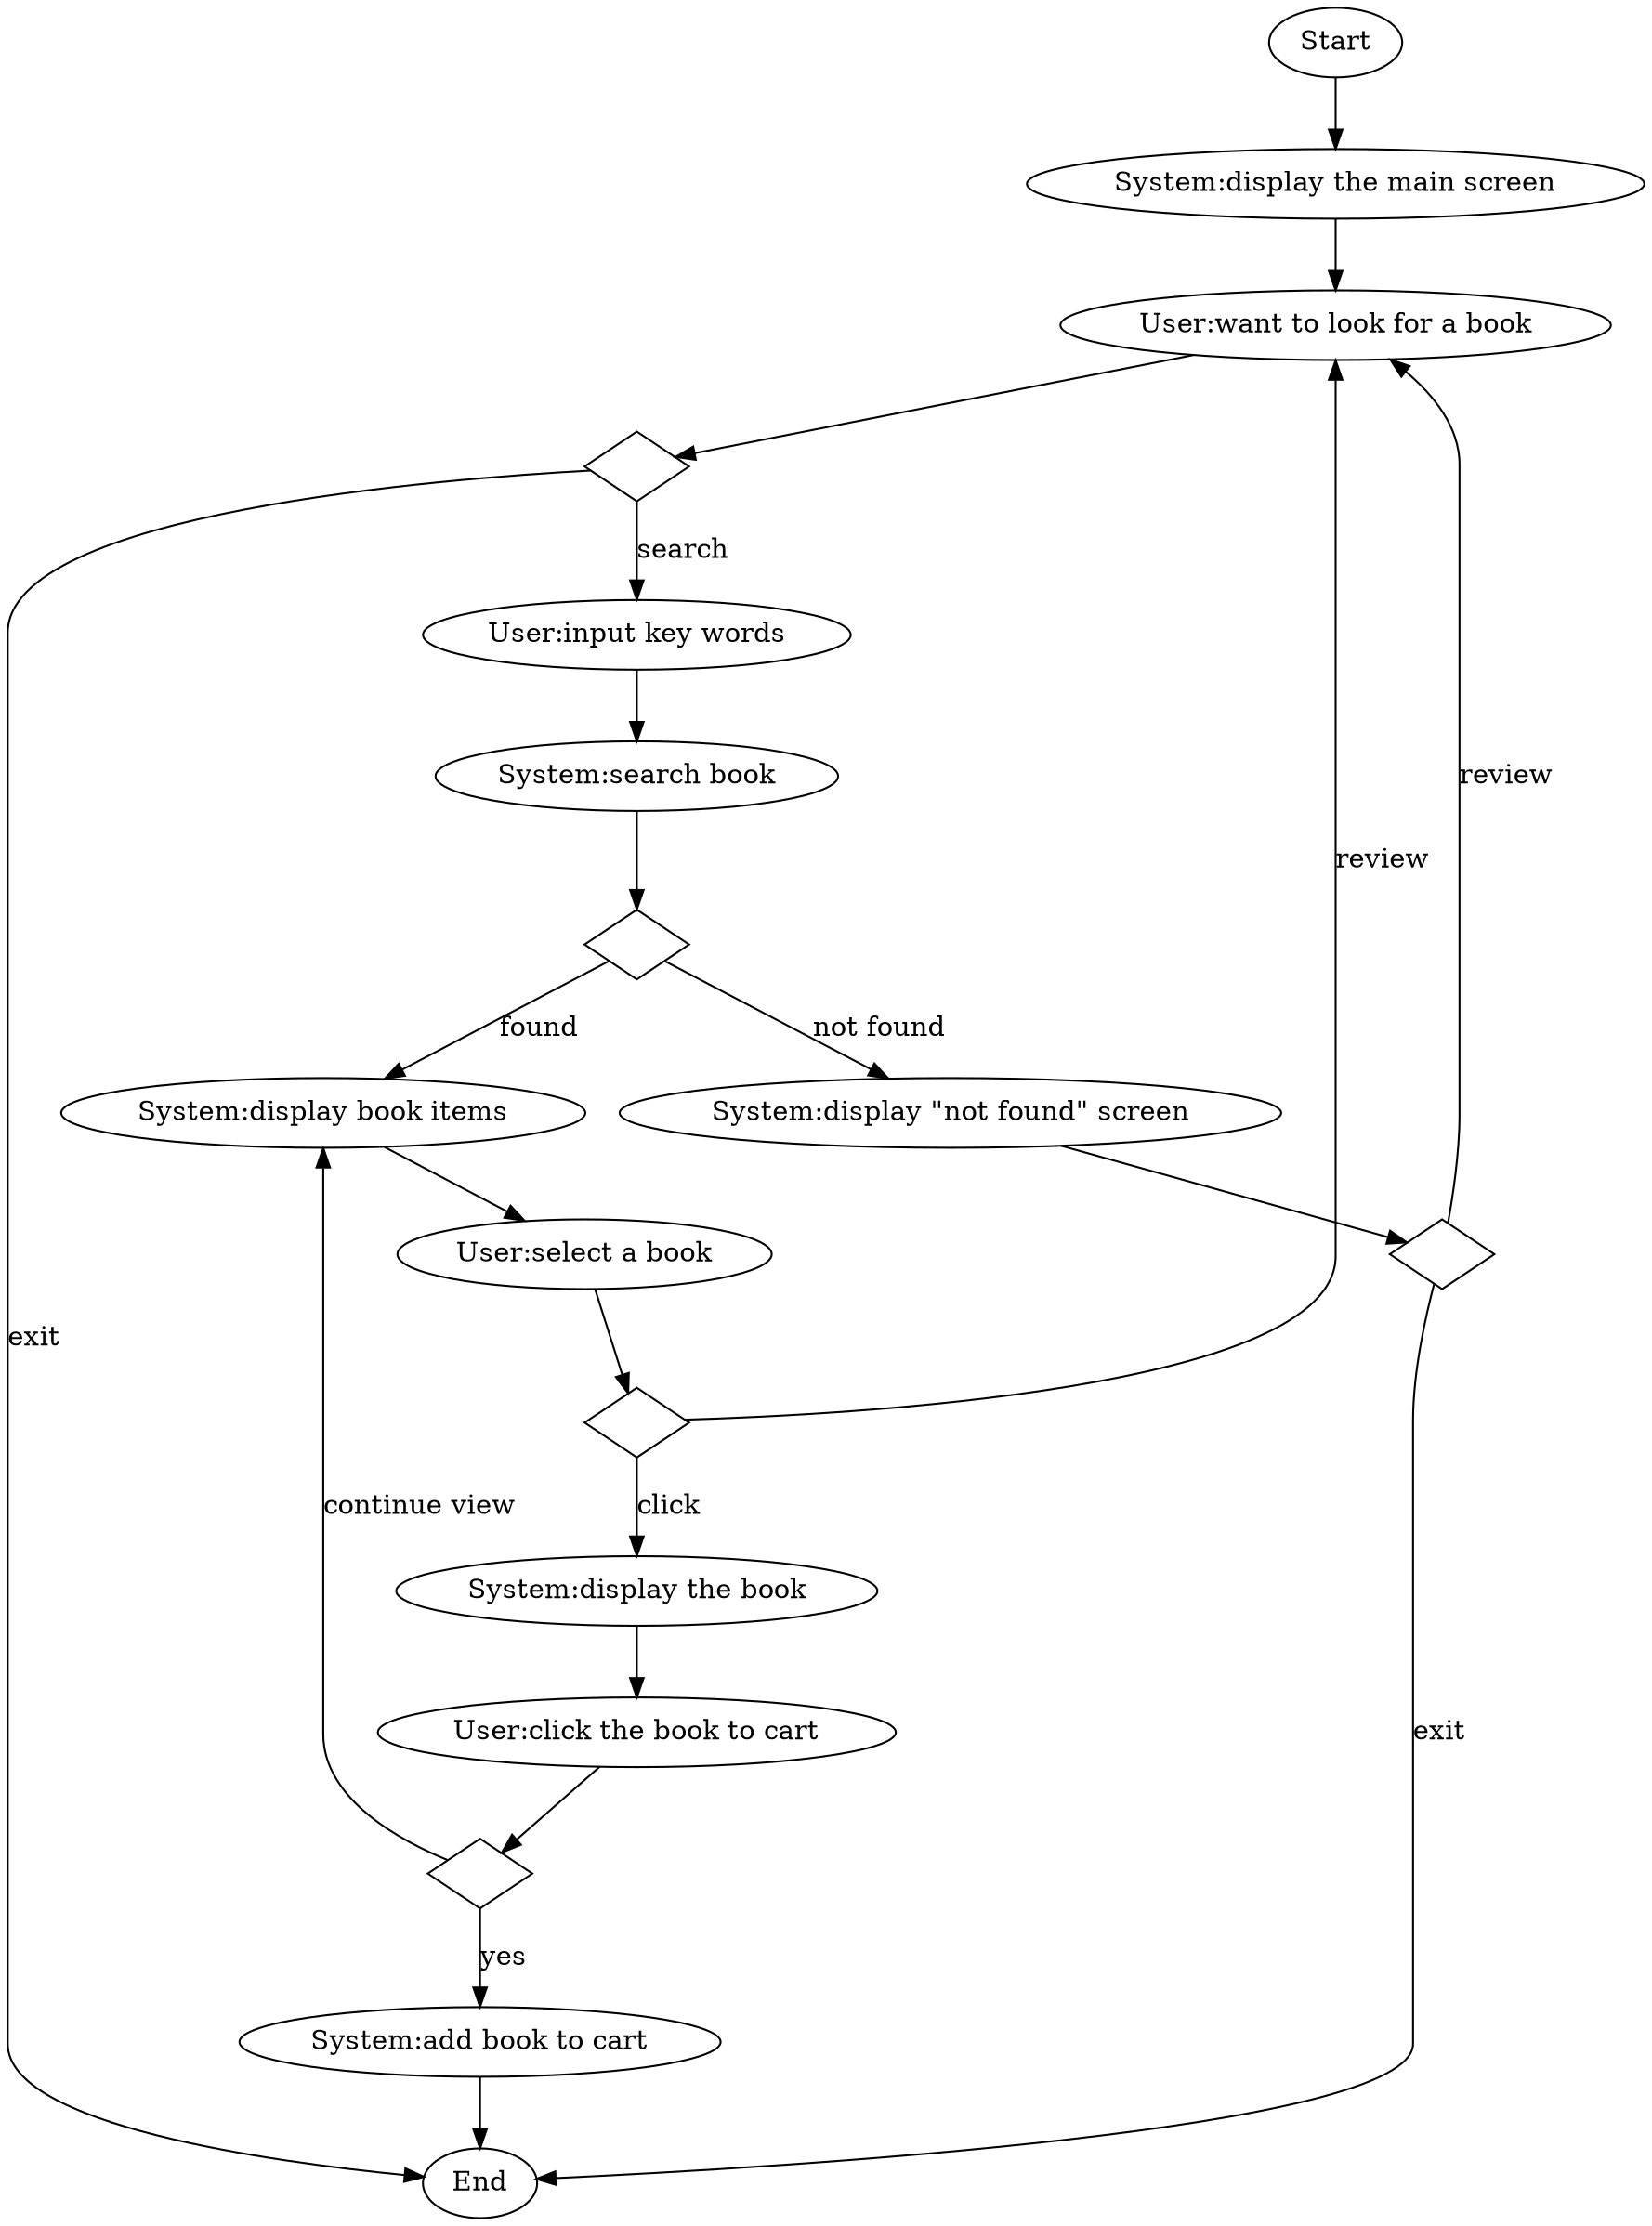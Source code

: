 digraph{
name= "an activity graph"
	0 [type = "A" , label = "Start"]
	1 [type = "System" , label = "System:display the main screen"]
	2 [type = "user" , label = "User:want to look for a book"]
	3 [type = "C" , label = "",shape=diamond]
	4 [type = "user" , label = "User:input key words"]
	5 [type = "System" , label = "System:search book"]
	6 [type = "C" , label = "",shape=diamond]
	7 [type = "System" , label = "System:display book items"]
	8 [type = "user" , label = "User:select a book"]
	9 [type = "C" , label = "",shape=diamond]
	10 [type = "System" , label = "System:display the book"]
	11 [type = "user" , label = "User:click the book to cart"]
	12 [type = "C",label = "",shape=diamond]
	13 [type = "System" , label = "System:add book to cart"]
	14 [type = "System" , label = "System:display \"not found\" screen"]
        16 [type = "C", label ="",shape=diamond]
	15 [type = "E" , label = "End"]

	0->1[type = "D",label = ""]
	1->2[type = "D",label = ""]
	2->3[type = "D",label = ""]
	3->4[type = "C",label = "search"]
	3->15[type = "C",label = "exit"]
	4->5[type = "D",label = ""]
	5->6[type = "D",label = ""]
	6->7[type = "C",label = "found"]
	6->14[type = "D",label = "not found"]
	7->8[type = "D",label = ""]
	8->9[type = "D",label = ""]
	9->10[type = "C",label = "click"]
	9->2[type = "C",label = "review"]
	10->11[type = "D",label = ""]
	11->12[type = "D",label = ""]
	12->13[type = "C",label = "yes"]
	12->7[type = "C",label = "continue view"]
	14->16[type = "D",label = ""]
	16->15[type = "C",label = "exit"]
	16->2 [type = "C",label = "review"]
	13->15[type = "D",label = ""]
	
}
